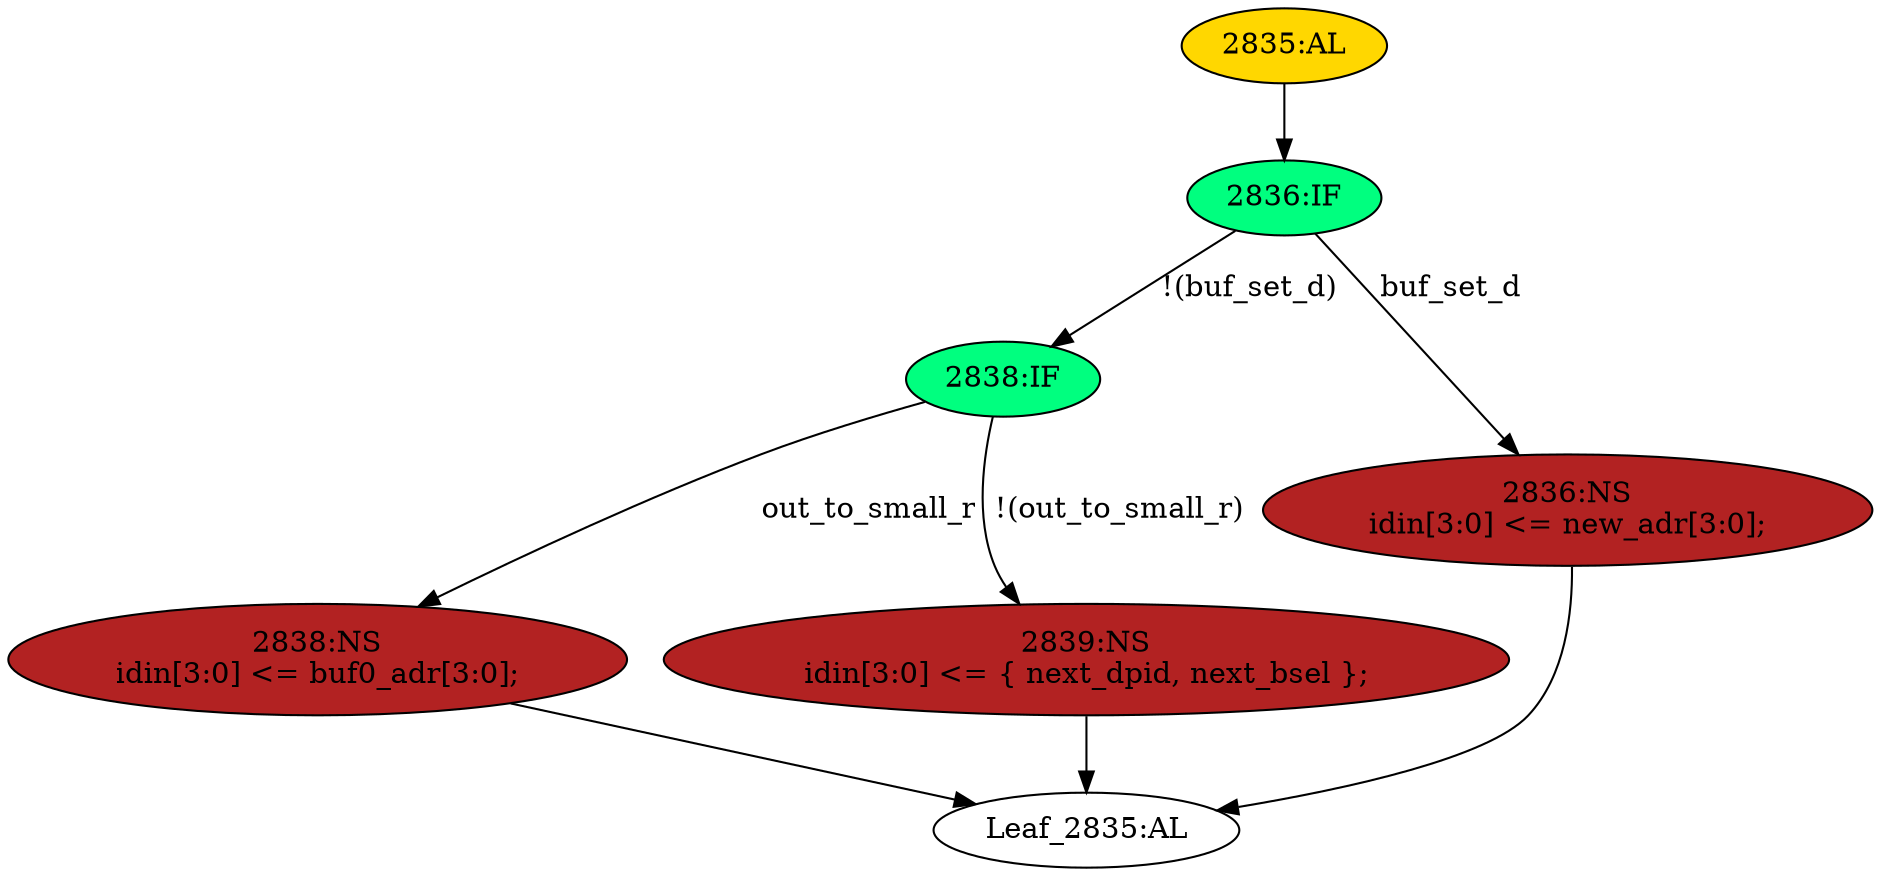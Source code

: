 strict digraph "" {
	node [label="\N"];
	"2838:IF"	 [ast="<pyverilog.vparser.ast.IfStatement object at 0x7f13b554c410>",
		fillcolor=springgreen,
		label="2838:IF",
		statements="[]",
		style=filled,
		typ=IfStatement];
	"2838:NS"	 [ast="<pyverilog.vparser.ast.NonblockingSubstitution object at 0x7f13b554c6d0>",
		fillcolor=firebrick,
		label="2838:NS
idin[3:0] <= buf0_adr[3:0];",
		statements="[<pyverilog.vparser.ast.NonblockingSubstitution object at 0x7f13b554c6d0>]",
		style=filled,
		typ=NonblockingSubstitution];
	"2838:IF" -> "2838:NS"	 [cond="['out_to_small_r']",
		label=out_to_small_r,
		lineno=2838];
	"2839:NS"	 [ast="<pyverilog.vparser.ast.NonblockingSubstitution object at 0x7f13b554c450>",
		fillcolor=firebrick,
		label="2839:NS
idin[3:0] <= { next_dpid, next_bsel };",
		statements="[<pyverilog.vparser.ast.NonblockingSubstitution object at 0x7f13b554c450>]",
		style=filled,
		typ=NonblockingSubstitution];
	"2838:IF" -> "2839:NS"	 [cond="['out_to_small_r']",
		label="!(out_to_small_r)",
		lineno=2838];
	"Leaf_2835:AL"	 [def_var="['idin']",
		label="Leaf_2835:AL"];
	"2838:NS" -> "Leaf_2835:AL"	 [cond="[]",
		lineno=None];
	"2835:AL"	 [ast="<pyverilog.vparser.ast.Always object at 0x7f13b554ca10>",
		clk_sens=True,
		fillcolor=gold,
		label="2835:AL",
		sens="['clk']",
		statements="[]",
		style=filled,
		typ=Always,
		use_var="['new_adr', 'buf0_adr', 'next_dpid', 'out_to_small_r', 'next_bsel', 'buf_set_d']"];
	"2836:IF"	 [ast="<pyverilog.vparser.ast.IfStatement object at 0x7f13b554cb10>",
		fillcolor=springgreen,
		label="2836:IF",
		statements="[]",
		style=filled,
		typ=IfStatement];
	"2835:AL" -> "2836:IF"	 [cond="[]",
		lineno=None];
	"2839:NS" -> "Leaf_2835:AL"	 [cond="[]",
		lineno=None];
	"2836:IF" -> "2838:IF"	 [cond="['buf_set_d']",
		label="!(buf_set_d)",
		lineno=2836];
	"2836:NS"	 [ast="<pyverilog.vparser.ast.NonblockingSubstitution object at 0x7f13b554cb50>",
		fillcolor=firebrick,
		label="2836:NS
idin[3:0] <= new_adr[3:0];",
		statements="[<pyverilog.vparser.ast.NonblockingSubstitution object at 0x7f13b554cb50>]",
		style=filled,
		typ=NonblockingSubstitution];
	"2836:IF" -> "2836:NS"	 [cond="['buf_set_d']",
		label=buf_set_d,
		lineno=2836];
	"2836:NS" -> "Leaf_2835:AL"	 [cond="[]",
		lineno=None];
}
